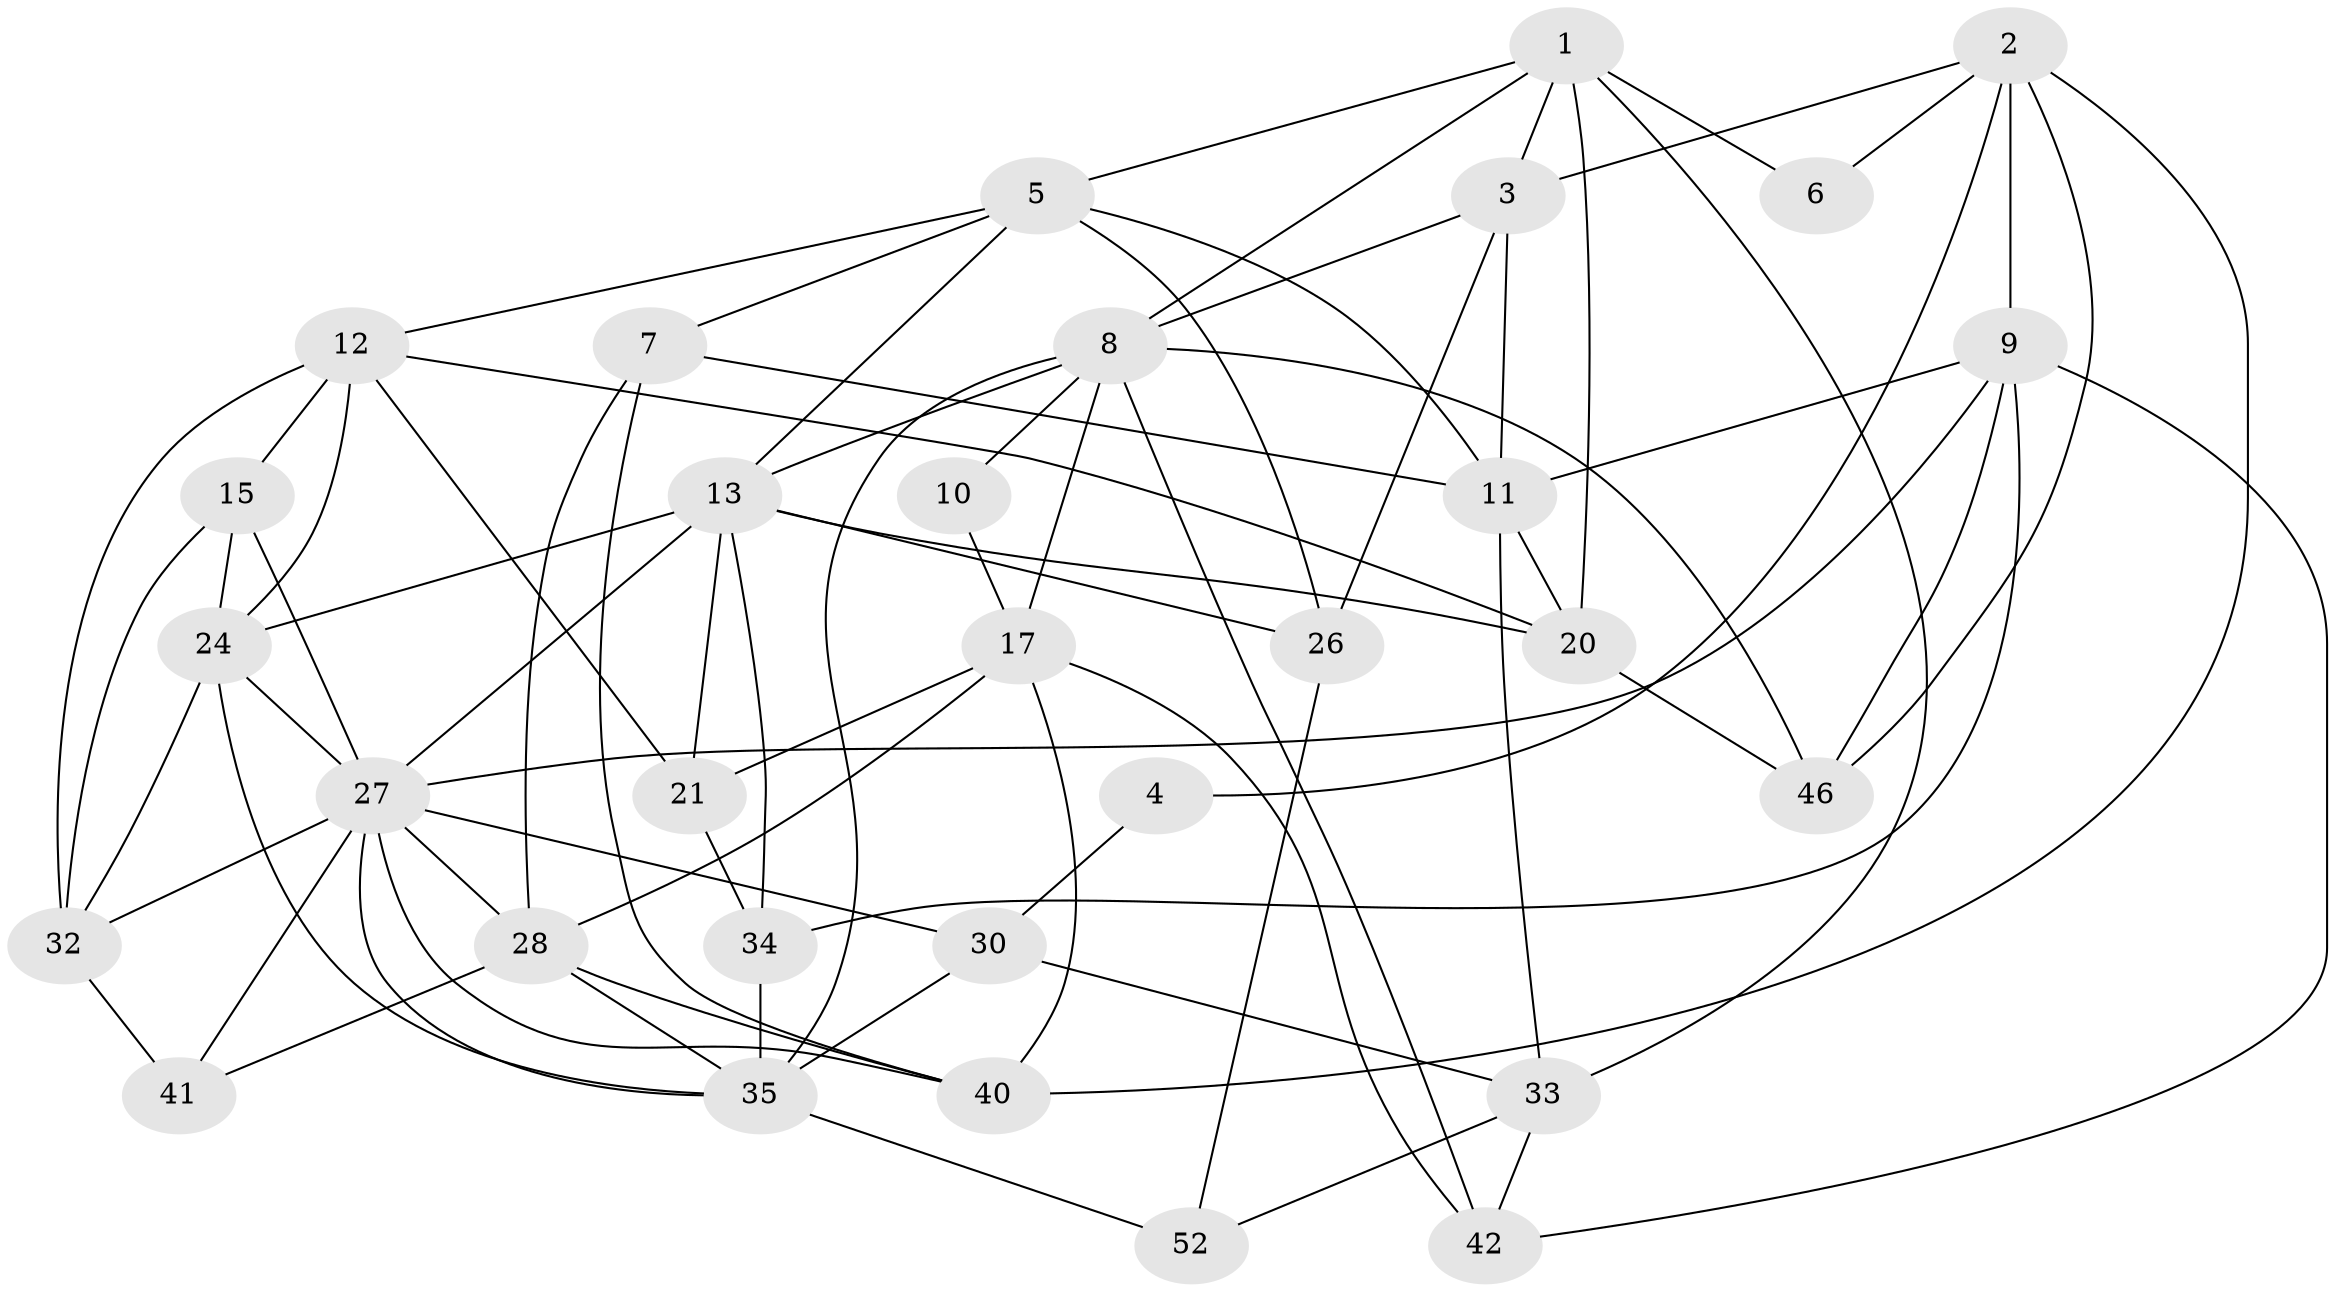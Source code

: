 // original degree distribution, {3: 0.2962962962962963, 6: 0.12962962962962962, 2: 0.12962962962962962, 7: 0.018518518518518517, 4: 0.18518518518518517, 5: 0.24074074074074073}
// Generated by graph-tools (version 1.1) at 2025/41/03/06/25 10:41:55]
// undirected, 31 vertices, 78 edges
graph export_dot {
graph [start="1"]
  node [color=gray90,style=filled];
  1 [super="+38"];
  2 [super="+44"];
  3 [super="+29"];
  4;
  5 [super="+22"];
  6;
  7 [super="+14"];
  8 [super="+16"];
  9 [super="+39"];
  10;
  11 [super="+36"];
  12 [super="+19"];
  13 [super="+18"];
  15 [super="+25"];
  17 [super="+49"];
  20 [super="+23"];
  21 [super="+47"];
  24 [super="+31"];
  26 [super="+43"];
  27 [super="+50"];
  28;
  30 [super="+48"];
  32 [super="+54"];
  33 [super="+51"];
  34 [super="+45"];
  35 [super="+37"];
  40;
  41;
  42;
  46 [super="+53"];
  52;
  1 -- 6;
  1 -- 8;
  1 -- 33;
  1 -- 5;
  1 -- 3;
  1 -- 20;
  2 -- 40 [weight=2];
  2 -- 3;
  2 -- 6;
  2 -- 4;
  2 -- 9;
  2 -- 46;
  3 -- 8;
  3 -- 11;
  3 -- 26;
  4 -- 30;
  5 -- 11;
  5 -- 7;
  5 -- 26;
  5 -- 12;
  5 -- 13;
  7 -- 40;
  7 -- 11;
  7 -- 28;
  8 -- 13;
  8 -- 10;
  8 -- 42;
  8 -- 46;
  8 -- 17;
  8 -- 35;
  9 -- 42;
  9 -- 34;
  9 -- 27;
  9 -- 11;
  9 -- 46;
  10 -- 17;
  11 -- 33;
  11 -- 20;
  12 -- 21;
  12 -- 24;
  12 -- 15 [weight=2];
  12 -- 32;
  12 -- 20;
  13 -- 21;
  13 -- 34;
  13 -- 26;
  13 -- 27;
  13 -- 20;
  13 -- 24;
  15 -- 32;
  15 -- 27;
  15 -- 24;
  17 -- 42;
  17 -- 28;
  17 -- 40;
  17 -- 21;
  20 -- 46 [weight=2];
  21 -- 34;
  24 -- 27;
  24 -- 32;
  24 -- 35;
  26 -- 52;
  27 -- 40;
  27 -- 28;
  27 -- 35;
  27 -- 32;
  27 -- 41;
  27 -- 30;
  28 -- 35;
  28 -- 40;
  28 -- 41;
  30 -- 35;
  30 -- 33;
  32 -- 41;
  33 -- 42;
  33 -- 52;
  34 -- 35;
  35 -- 52;
}
